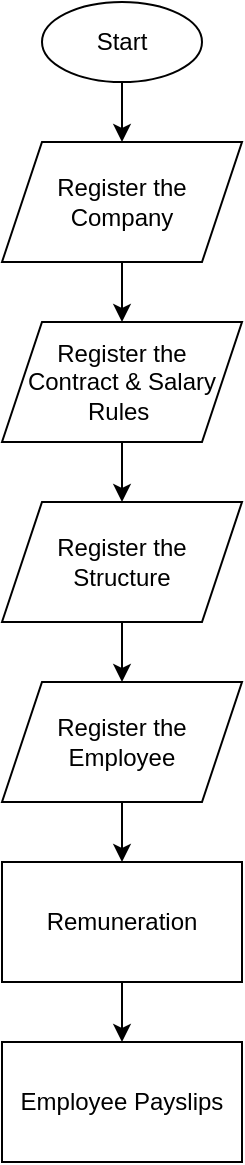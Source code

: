 <mxfile version="20.8.10" type="github">
  <diagram name="Page-1" id="G-nYWORIkINnIYw-JmUp">
    <mxGraphModel dx="794" dy="462" grid="1" gridSize="10" guides="1" tooltips="1" connect="1" arrows="1" fold="1" page="1" pageScale="1" pageWidth="850" pageHeight="1100" math="0" shadow="0">
      <root>
        <mxCell id="0" />
        <mxCell id="1" parent="0" />
        <mxCell id="JNx7apnltNPBAi72lnkg-3" value="" style="edgeStyle=orthogonalEdgeStyle;rounded=0;orthogonalLoop=1;jettySize=auto;html=1;" edge="1" parent="1" source="JNx7apnltNPBAi72lnkg-1" target="JNx7apnltNPBAi72lnkg-2">
          <mxGeometry relative="1" as="geometry" />
        </mxCell>
        <mxCell id="JNx7apnltNPBAi72lnkg-1" value="Start" style="ellipse;whiteSpace=wrap;html=1;" vertex="1" parent="1">
          <mxGeometry x="385" y="50" width="80" height="40" as="geometry" />
        </mxCell>
        <mxCell id="JNx7apnltNPBAi72lnkg-6" value="" style="edgeStyle=orthogonalEdgeStyle;rounded=0;orthogonalLoop=1;jettySize=auto;html=1;" edge="1" parent="1" source="JNx7apnltNPBAi72lnkg-2" target="JNx7apnltNPBAi72lnkg-5">
          <mxGeometry relative="1" as="geometry" />
        </mxCell>
        <mxCell id="JNx7apnltNPBAi72lnkg-2" value="Register the Company" style="shape=parallelogram;perimeter=parallelogramPerimeter;whiteSpace=wrap;html=1;fixedSize=1;" vertex="1" parent="1">
          <mxGeometry x="365" y="120" width="120" height="60" as="geometry" />
        </mxCell>
        <mxCell id="JNx7apnltNPBAi72lnkg-8" value="" style="edgeStyle=orthogonalEdgeStyle;rounded=0;orthogonalLoop=1;jettySize=auto;html=1;" edge="1" parent="1" source="JNx7apnltNPBAi72lnkg-5" target="JNx7apnltNPBAi72lnkg-7">
          <mxGeometry relative="1" as="geometry" />
        </mxCell>
        <mxCell id="JNx7apnltNPBAi72lnkg-5" value="Register the&lt;br style=&quot;border-color: var(--border-color);&quot;&gt;Contract &amp;amp; Salary Rules&amp;nbsp;" style="shape=parallelogram;perimeter=parallelogramPerimeter;whiteSpace=wrap;html=1;fixedSize=1;" vertex="1" parent="1">
          <mxGeometry x="365" y="210" width="120" height="60" as="geometry" />
        </mxCell>
        <mxCell id="JNx7apnltNPBAi72lnkg-10" value="" style="edgeStyle=orthogonalEdgeStyle;rounded=0;orthogonalLoop=1;jettySize=auto;html=1;" edge="1" parent="1" source="JNx7apnltNPBAi72lnkg-7" target="JNx7apnltNPBAi72lnkg-9">
          <mxGeometry relative="1" as="geometry" />
        </mxCell>
        <mxCell id="JNx7apnltNPBAi72lnkg-7" value="Register the &lt;br&gt;Structure" style="shape=parallelogram;perimeter=parallelogramPerimeter;whiteSpace=wrap;html=1;fixedSize=1;" vertex="1" parent="1">
          <mxGeometry x="365" y="300" width="120" height="60" as="geometry" />
        </mxCell>
        <mxCell id="JNx7apnltNPBAi72lnkg-14" value="" style="edgeStyle=orthogonalEdgeStyle;rounded=0;orthogonalLoop=1;jettySize=auto;html=1;" edge="1" parent="1" source="JNx7apnltNPBAi72lnkg-9" target="JNx7apnltNPBAi72lnkg-11">
          <mxGeometry relative="1" as="geometry" />
        </mxCell>
        <mxCell id="JNx7apnltNPBAi72lnkg-9" value="Register the &lt;br&gt;Employee" style="shape=parallelogram;perimeter=parallelogramPerimeter;whiteSpace=wrap;html=1;fixedSize=1;" vertex="1" parent="1">
          <mxGeometry x="365" y="390" width="120" height="60" as="geometry" />
        </mxCell>
        <mxCell id="JNx7apnltNPBAi72lnkg-13" value="" style="edgeStyle=orthogonalEdgeStyle;rounded=0;orthogonalLoop=1;jettySize=auto;html=1;" edge="1" parent="1" source="JNx7apnltNPBAi72lnkg-11" target="JNx7apnltNPBAi72lnkg-12">
          <mxGeometry relative="1" as="geometry" />
        </mxCell>
        <mxCell id="JNx7apnltNPBAi72lnkg-11" value="Remuneration" style="whiteSpace=wrap;html=1;" vertex="1" parent="1">
          <mxGeometry x="365" y="480" width="120" height="60" as="geometry" />
        </mxCell>
        <mxCell id="JNx7apnltNPBAi72lnkg-12" value="Employee Payslips" style="whiteSpace=wrap;html=1;" vertex="1" parent="1">
          <mxGeometry x="365" y="570" width="120" height="60" as="geometry" />
        </mxCell>
      </root>
    </mxGraphModel>
  </diagram>
</mxfile>
